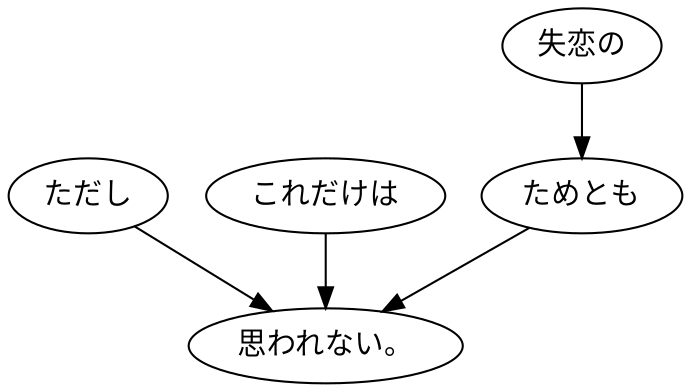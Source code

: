 digraph graph434 {
	node0 [label="ただし"];
	node1 [label="これだけは"];
	node2 [label="失恋の"];
	node3 [label="ためとも"];
	node4 [label="思われない。"];
	node0 -> node4;
	node1 -> node4;
	node2 -> node3;
	node3 -> node4;
}

